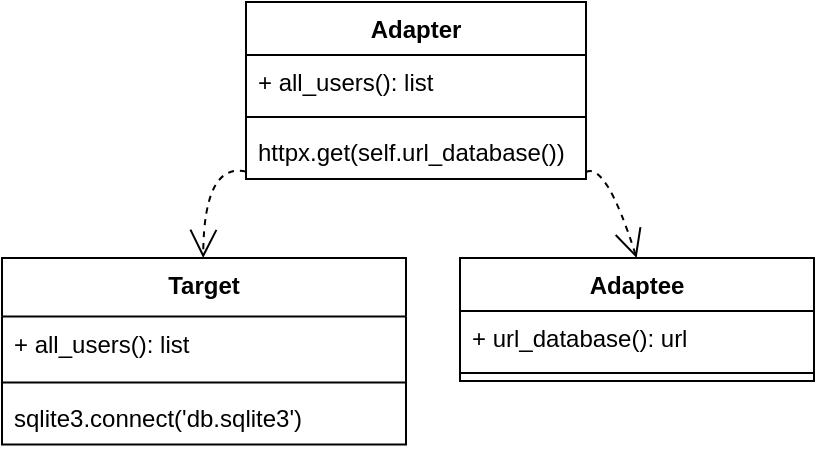 <mxfile version="22.1.18" type="github">
  <diagram name="Страница — 1" id="6k1PMNON9Sh-0EaHRmMI">
    <mxGraphModel dx="1245" dy="654" grid="1" gridSize="10" guides="1" tooltips="1" connect="1" arrows="1" fold="1" page="1" pageScale="1" pageWidth="827" pageHeight="1169" math="0" shadow="0">
      <root>
        <mxCell id="0" />
        <mxCell id="1" parent="0" />
        <mxCell id="2" value="Adapter" style="swimlane;fontStyle=1;align=center;verticalAlign=top;childLayout=stackLayout;horizontal=1;startSize=26.525;horizontalStack=0;resizeParent=1;resizeParentMax=0;resizeLast=0;collapsible=0;marginBottom=0;" parent="1" vertex="1">
          <mxGeometry x="130" y="80" width="170" height="88.525" as="geometry" />
        </mxCell>
        <mxCell id="4" value="+ all_users(): list" style="text;strokeColor=none;fillColor=none;align=left;verticalAlign=top;spacingLeft=4;spacingRight=4;overflow=hidden;rotatable=0;points=[[0,0.5],[1,0.5]];portConstraint=eastwest;" parent="2" vertex="1">
          <mxGeometry y="26.525" width="170" height="27" as="geometry" />
        </mxCell>
        <mxCell id="3" style="line;strokeWidth=1;fillColor=none;align=left;verticalAlign=middle;spacingTop=-1;spacingLeft=3;spacingRight=3;rotatable=0;labelPosition=right;points=[];portConstraint=eastwest;strokeColor=inherit;" parent="2" vertex="1">
          <mxGeometry y="53.525" width="170" height="8" as="geometry" />
        </mxCell>
        <mxCell id="t1ipgEEYcpDNHpp6zLDo-20" value="httpx.get(self.url_database())" style="text;strokeColor=none;fillColor=none;align=left;verticalAlign=top;spacingLeft=4;spacingRight=4;overflow=hidden;rotatable=0;points=[[0,0.5],[1,0.5]];portConstraint=eastwest;" vertex="1" parent="2">
          <mxGeometry y="61.525" width="170" height="27" as="geometry" />
        </mxCell>
        <mxCell id="7" value="Target" style="swimlane;fontStyle=1;align=center;verticalAlign=top;childLayout=stackLayout;horizontal=1;startSize=29.273;horizontalStack=0;resizeParent=1;resizeParentMax=0;resizeLast=0;collapsible=0;marginBottom=0;" parent="1" vertex="1">
          <mxGeometry x="8" y="208" width="202" height="93.273" as="geometry" />
        </mxCell>
        <mxCell id="9" value="+ all_users(): list" style="text;strokeColor=none;fillColor=none;align=left;verticalAlign=top;spacingLeft=4;spacingRight=4;overflow=hidden;rotatable=0;points=[[0,0.5],[1,0.5]];portConstraint=eastwest;" parent="7" vertex="1">
          <mxGeometry y="29.273" width="202" height="29" as="geometry" />
        </mxCell>
        <mxCell id="8" style="line;strokeWidth=1;fillColor=none;align=left;verticalAlign=middle;spacingTop=-1;spacingLeft=3;spacingRight=3;rotatable=0;labelPosition=right;points=[];portConstraint=eastwest;strokeColor=inherit;" parent="7" vertex="1">
          <mxGeometry y="58.273" width="202" height="8" as="geometry" />
        </mxCell>
        <mxCell id="t1ipgEEYcpDNHpp6zLDo-19" value="sqlite3.connect(&#39;db.sqlite3&#39;)" style="text;strokeColor=none;fillColor=none;align=left;verticalAlign=top;spacingLeft=4;spacingRight=4;overflow=hidden;rotatable=0;points=[[0,0.5],[1,0.5]];portConstraint=eastwest;" vertex="1" parent="7">
          <mxGeometry y="66.273" width="202" height="27" as="geometry" />
        </mxCell>
        <mxCell id="10" value="Adaptee" style="swimlane;fontStyle=1;align=center;verticalAlign=top;childLayout=stackLayout;horizontal=1;startSize=26.525;horizontalStack=0;resizeParent=1;resizeParentMax=0;resizeLast=0;collapsible=0;marginBottom=0;" parent="1" vertex="1">
          <mxGeometry x="237" y="208" width="177" height="61.525" as="geometry" />
        </mxCell>
        <mxCell id="12" value="+ url_database(): url" style="text;strokeColor=none;fillColor=none;align=left;verticalAlign=top;spacingLeft=4;spacingRight=4;overflow=hidden;rotatable=0;points=[[0,0.5],[1,0.5]];portConstraint=eastwest;" parent="10" vertex="1">
          <mxGeometry y="26.525" width="177" height="27" as="geometry" />
        </mxCell>
        <mxCell id="11" style="line;strokeWidth=1;fillColor=none;align=left;verticalAlign=middle;spacingTop=-1;spacingLeft=3;spacingRight=3;rotatable=0;labelPosition=right;points=[];portConstraint=eastwest;strokeColor=inherit;" parent="10" vertex="1">
          <mxGeometry y="53.525" width="177" height="8" as="geometry" />
        </mxCell>
        <mxCell id="15" value="" style="curved=1;dashed=1;startArrow=none;endArrow=open;endSize=12;exitX=-0.001;exitY=0.959;entryX=0.498;entryY=0.006;" parent="1" source="2" target="7" edge="1">
          <mxGeometry relative="1" as="geometry">
            <Array as="points">
              <mxPoint x="109" y="160" />
            </Array>
          </mxGeometry>
        </mxCell>
        <mxCell id="16" value="" style="curved=1;dashed=1;startArrow=none;endArrow=open;endSize=12;exitX=0.998;exitY=0.959;entryX=0.499;entryY=0.003;" parent="1" source="2" target="10" edge="1">
          <mxGeometry relative="1" as="geometry">
            <Array as="points">
              <mxPoint x="310" y="160" />
            </Array>
          </mxGeometry>
        </mxCell>
      </root>
    </mxGraphModel>
  </diagram>
</mxfile>
